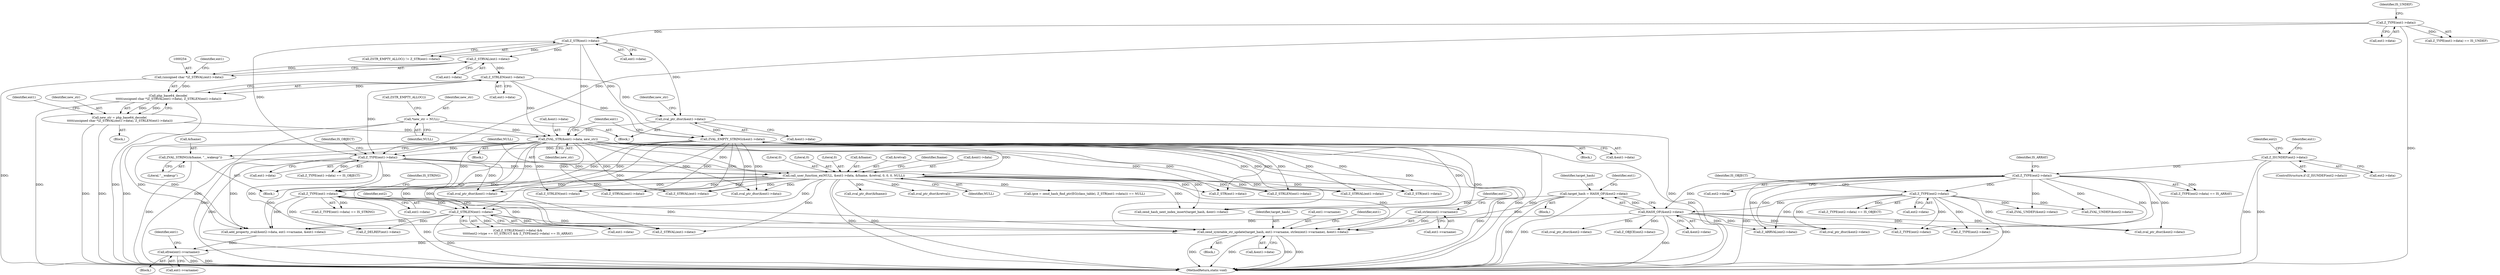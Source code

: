 digraph "0_php-src_8d2539fa0faf3f63e1d1e7635347c5b9e777d47b@pointer" {
"1000593" [label="(Call,zend_symtable_str_update(target_hash, ent1->varname, strlen(ent1->varname), &ent1->data))"];
"1000364" [label="(Call,target_hash = HASH_OF(&ent2->data))"];
"1000366" [label="(Call,HASH_OF(&ent2->data))"];
"1000352" [label="(Call,Z_TYPE(ent2->data))"];
"1000336" [label="(Call,Z_ISUNDEF(ent2->data))"];
"1000358" [label="(Call,Z_TYPE(ent2->data))"];
"1000598" [label="(Call,strlen(ent1->varname))"];
"1000279" [label="(Call,ZVAL_EMPTY_STRING(&ent1->data))"];
"1000259" [label="(Call,Z_STRLEN(ent1->data))"];
"1000255" [label="(Call,Z_STRVAL(ent1->data))"];
"1000245" [label="(Call,Z_STR(ent1->data))"];
"1000203" [label="(Call,Z_TYPE(ent1->data))"];
"1000263" [label="(Call,zval_ptr_dtor(&ent1->data))"];
"1000286" [label="(Call,Z_TYPE(ent1->data))"];
"1000271" [label="(Call,ZVAL_STR(&ent1->data, new_str))"];
"1000250" [label="(Call,new_str = php_base64_decode(\n \t\t\t\t\t(unsigned char *)Z_STRVAL(ent1->data), Z_STRLEN(ent1->data)))"];
"1000252" [label="(Call,php_base64_decode(\n \t\t\t\t\t(unsigned char *)Z_STRVAL(ent1->data), Z_STRLEN(ent1->data)))"];
"1000253" [label="(Call,(unsigned char *)Z_STRVAL(ent1->data))"];
"1000239" [label="(Call,*new_str = NULL)"];
"1000392" [label="(Call,Z_STRLEN(ent1->data))"];
"1000386" [label="(Call,Z_TYPE(ent1->data))"];
"1000298" [label="(Call,call_user_function_ex(NULL, &ent1->data, &fname, &retval, 0, 0, 0, NULL))"];
"1000294" [label="(Call,ZVAL_STRING(&fname, \"__wakeup\"))"];
"1000606" [label="(Call,efree(ent1->varname))"];
"1000246" [label="(Call,ent1->data)"];
"1000244" [label="(Call,ZSTR_EMPTY_ALLOC())"];
"1000354" [label="(Identifier,ent2)"];
"1000249" [label="(Block,)"];
"1000272" [label="(Call,&ent1->data)"];
"1000363" [label="(Block,)"];
"1000607" [label="(Call,ent1->varname)"];
"1000314" [label="(Identifier,fname)"];
"1000386" [label="(Call,Z_TYPE(ent1->data))"];
"1000251" [label="(Identifier,new_str)"];
"1000300" [label="(Call,&ent1->data)"];
"1000266" [label="(Identifier,ent1)"];
"1000571" [label="(Call,add_property_zval(&ent2->data, ent1->varname, &ent1->data))"];
"1000351" [label="(Call,Z_TYPE(ent2->data) == IS_ARRAY)"];
"1000239" [label="(Call,*new_str = NULL)"];
"1000280" [label="(Call,&ent1->data)"];
"1000513" [label="(Call,Z_ARRVAL(ent2->data))"];
"1000297" [label="(Literal,\"__wakeup\")"];
"1000276" [label="(Identifier,new_str)"];
"1000364" [label="(Call,target_hash = HASH_OF(&ent2->data))"];
"1000567" [label="(Call,Z_OBJCE(ent2->data))"];
"1000241" [label="(Identifier,NULL)"];
"1000393" [label="(Call,ent1->data)"];
"1000392" [label="(Call,Z_STRLEN(ent1->data))"];
"1000335" [label="(ControlStructure,if (Z_ISUNDEF(ent2->data)))"];
"1000385" [label="(Call,Z_TYPE(ent1->data) == IS_STRING)"];
"1000602" [label="(Call,&ent1->data)"];
"1000344" [label="(Identifier,ent1)"];
"1000259" [label="(Call,Z_STRLEN(ent1->data))"];
"1000391" [label="(Call,Z_STRLEN(ent1->data) &&\n\t\t\t\t\t\tent2->type == ST_STRUCT && Z_TYPE(ent2->data) == IS_ARRAY)"];
"1000375" [label="(Block,)"];
"1000261" [label="(Identifier,ent1)"];
"1000203" [label="(Call,Z_TYPE(ent1->data))"];
"1000312" [label="(Call,zval_ptr_dtor(&fname))"];
"1000240" [label="(Identifier,new_str)"];
"1000260" [label="(Call,ent1->data)"];
"1000252" [label="(Call,php_base64_decode(\n \t\t\t\t\t(unsigned char *)Z_STRVAL(ent1->data), Z_STRLEN(ent1->data)))"];
"1000608" [label="(Identifier,ent1)"];
"1000366" [label="(Call,HASH_OF(&ent2->data))"];
"1000298" [label="(Call,call_user_function_ex(NULL, &ent1->data, &fname, &retval, 0, 0, 0, NULL))"];
"1000473" [label="(Call,Z_STRVAL(ent1->data))"];
"1000207" [label="(Identifier,IS_UNDEF)"];
"1000341" [label="(Call,zval_ptr_dtor(&ent1->data))"];
"1000263" [label="(Call,zval_ptr_dtor(&ent1->data))"];
"1000204" [label="(Call,ent1->data)"];
"1000285" [label="(Call,Z_TYPE(ent1->data) == IS_OBJECT)"];
"1000593" [label="(Call,zend_symtable_str_update(target_hash, ent1->varname, strlen(ent1->varname), &ent1->data))"];
"1000269" [label="(Identifier,new_str)"];
"1000295" [label="(Call,&fname)"];
"1000255" [label="(Call,Z_STRVAL(ent1->data))"];
"1000256" [label="(Call,ent1->data)"];
"1000352" [label="(Call,Z_TYPE(ent2->data))"];
"1000279" [label="(Call,ZVAL_EMPTY_STRING(&ent1->data))"];
"1000612" [label="(Call,zend_hash_next_index_insert(target_hash, &ent1->data))"];
"1000459" [label="(Call,zval_ptr_dtor(&ent2->data))"];
"1000250" [label="(Call,new_str = php_base64_decode(\n \t\t\t\t\t(unsigned char *)Z_STRVAL(ent1->data), Z_STRLEN(ent1->data)))"];
"1000365" [label="(Identifier,target_hash)"];
"1000337" [label="(Call,ent2->data)"];
"1000336" [label="(Call,Z_ISUNDEF(ent2->data))"];
"1000373" [label="(Identifier,ent1)"];
"1000237" [label="(Block,)"];
"1000583" [label="(Call,Z_DELREF(ent1->data))"];
"1000315" [label="(Call,zval_ptr_dtor(&retval))"];
"1000553" [label="(Call,Z_TYPE(ent2->data))"];
"1000353" [label="(Call,ent2->data)"];
"1000504" [label="(Call,Z_STRVAL(ent1->data))"];
"1000545" [label="(Call,zval_ptr_dtor(&ent1->data))"];
"1000387" [label="(Call,ent1->data)"];
"1000253" [label="(Call,(unsigned char *)Z_STRVAL(ent1->data))"];
"1000619" [label="(Identifier,ent1)"];
"1000270" [label="(Block,)"];
"1000598" [label="(Call,strlen(ent1->varname))"];
"1000308" [label="(Literal,0)"];
"1000464" [label="(Call,ZVAL_UNDEF(&ent2->data))"];
"1000671" [label="(MethodReturn,static void)"];
"1000311" [label="(Identifier,NULL)"];
"1000356" [label="(Identifier,IS_ARRAY)"];
"1000357" [label="(Call,Z_TYPE(ent2->data) == IS_OBJECT)"];
"1000310" [label="(Literal,0)"];
"1000495" [label="(Call,ZVAL_UNDEF(&ent2->data))"];
"1000202" [label="(Call,Z_TYPE(ent1->data) == IS_UNDEF)"];
"1000309" [label="(Literal,0)"];
"1000287" [label="(Call,ent1->data)"];
"1000367" [label="(Call,&ent2->data)"];
"1000414" [label="(Call,Z_STRVAL(ent1->data))"];
"1000304" [label="(Call,&fname)"];
"1000604" [label="(Identifier,ent1)"];
"1000390" [label="(Identifier,IS_STRING)"];
"1000286" [label="(Call,Z_TYPE(ent1->data))"];
"1000403" [label="(Call,Z_TYPE(ent2->data))"];
"1000243" [label="(Call,ZSTR_EMPTY_ALLOC() != Z_STR(ent1->data))"];
"1000490" [label="(Call,zval_ptr_dtor(&ent2->data))"];
"1000299" [label="(Identifier,NULL)"];
"1000291" [label="(Block,)"];
"1000594" [label="(Identifier,target_hash)"];
"1000529" [label="(Call,Z_STRLEN(ent1->data))"];
"1000533" [label="(Call,zval_ptr_dtor(&ent2->data))"];
"1000399" [label="(Identifier,ent2)"];
"1000428" [label="(Call,(pce = zend_hash_find_ptr(EG(class_table), Z_STR(ent1->data))) == NULL)"];
"1000595" [label="(Call,ent1->varname)"];
"1000294" [label="(Call,ZVAL_STRING(&fname, \"__wakeup\"))"];
"1000359" [label="(Call,ent2->data)"];
"1000525" [label="(Call,Z_STRVAL(ent1->data))"];
"1000290" [label="(Identifier,IS_OBJECT)"];
"1000606" [label="(Call,efree(ent1->varname))"];
"1000271" [label="(Call,ZVAL_STR(&ent1->data, new_str))"];
"1000423" [label="(Call,Z_STR(ent1->data))"];
"1000306" [label="(Call,&retval)"];
"1000288" [label="(Identifier,ent1)"];
"1000592" [label="(Block,)"];
"1000264" [label="(Call,&ent1->data)"];
"1000278" [label="(Block,)"];
"1000599" [label="(Call,ent1->varname)"];
"1000245" [label="(Call,Z_STR(ent1->data))"];
"1000434" [label="(Call,Z_STR(ent1->data))"];
"1000418" [label="(Call,Z_STRLEN(ent1->data))"];
"1000362" [label="(Identifier,IS_OBJECT)"];
"1000358" [label="(Call,Z_TYPE(ent2->data))"];
"1000593" -> "1000592"  [label="AST: "];
"1000593" -> "1000602"  [label="CFG: "];
"1000594" -> "1000593"  [label="AST: "];
"1000595" -> "1000593"  [label="AST: "];
"1000598" -> "1000593"  [label="AST: "];
"1000602" -> "1000593"  [label="AST: "];
"1000608" -> "1000593"  [label="CFG: "];
"1000593" -> "1000671"  [label="DDG: "];
"1000593" -> "1000671"  [label="DDG: "];
"1000593" -> "1000671"  [label="DDG: "];
"1000593" -> "1000671"  [label="DDG: "];
"1000364" -> "1000593"  [label="DDG: "];
"1000598" -> "1000593"  [label="DDG: "];
"1000279" -> "1000593"  [label="DDG: "];
"1000286" -> "1000593"  [label="DDG: "];
"1000392" -> "1000593"  [label="DDG: "];
"1000386" -> "1000593"  [label="DDG: "];
"1000298" -> "1000593"  [label="DDG: "];
"1000271" -> "1000593"  [label="DDG: "];
"1000593" -> "1000606"  [label="DDG: "];
"1000364" -> "1000363"  [label="AST: "];
"1000364" -> "1000366"  [label="CFG: "];
"1000365" -> "1000364"  [label="AST: "];
"1000366" -> "1000364"  [label="AST: "];
"1000373" -> "1000364"  [label="CFG: "];
"1000364" -> "1000671"  [label="DDG: "];
"1000364" -> "1000671"  [label="DDG: "];
"1000366" -> "1000364"  [label="DDG: "];
"1000364" -> "1000612"  [label="DDG: "];
"1000366" -> "1000367"  [label="CFG: "];
"1000367" -> "1000366"  [label="AST: "];
"1000366" -> "1000671"  [label="DDG: "];
"1000352" -> "1000366"  [label="DDG: "];
"1000358" -> "1000366"  [label="DDG: "];
"1000366" -> "1000403"  [label="DDG: "];
"1000366" -> "1000459"  [label="DDG: "];
"1000366" -> "1000490"  [label="DDG: "];
"1000366" -> "1000513"  [label="DDG: "];
"1000366" -> "1000533"  [label="DDG: "];
"1000366" -> "1000553"  [label="DDG: "];
"1000366" -> "1000567"  [label="DDG: "];
"1000366" -> "1000571"  [label="DDG: "];
"1000352" -> "1000351"  [label="AST: "];
"1000352" -> "1000353"  [label="CFG: "];
"1000353" -> "1000352"  [label="AST: "];
"1000356" -> "1000352"  [label="CFG: "];
"1000352" -> "1000671"  [label="DDG: "];
"1000352" -> "1000351"  [label="DDG: "];
"1000336" -> "1000352"  [label="DDG: "];
"1000352" -> "1000358"  [label="DDG: "];
"1000352" -> "1000403"  [label="DDG: "];
"1000352" -> "1000459"  [label="DDG: "];
"1000352" -> "1000464"  [label="DDG: "];
"1000352" -> "1000490"  [label="DDG: "];
"1000352" -> "1000495"  [label="DDG: "];
"1000352" -> "1000513"  [label="DDG: "];
"1000352" -> "1000553"  [label="DDG: "];
"1000336" -> "1000335"  [label="AST: "];
"1000336" -> "1000337"  [label="CFG: "];
"1000337" -> "1000336"  [label="AST: "];
"1000344" -> "1000336"  [label="CFG: "];
"1000354" -> "1000336"  [label="CFG: "];
"1000336" -> "1000671"  [label="DDG: "];
"1000336" -> "1000671"  [label="DDG: "];
"1000358" -> "1000357"  [label="AST: "];
"1000358" -> "1000359"  [label="CFG: "];
"1000359" -> "1000358"  [label="AST: "];
"1000362" -> "1000358"  [label="CFG: "];
"1000358" -> "1000671"  [label="DDG: "];
"1000358" -> "1000357"  [label="DDG: "];
"1000358" -> "1000403"  [label="DDG: "];
"1000358" -> "1000459"  [label="DDG: "];
"1000358" -> "1000464"  [label="DDG: "];
"1000358" -> "1000490"  [label="DDG: "];
"1000358" -> "1000495"  [label="DDG: "];
"1000358" -> "1000513"  [label="DDG: "];
"1000358" -> "1000553"  [label="DDG: "];
"1000598" -> "1000599"  [label="CFG: "];
"1000599" -> "1000598"  [label="AST: "];
"1000604" -> "1000598"  [label="CFG: "];
"1000279" -> "1000278"  [label="AST: "];
"1000279" -> "1000280"  [label="CFG: "];
"1000280" -> "1000279"  [label="AST: "];
"1000288" -> "1000279"  [label="CFG: "];
"1000279" -> "1000671"  [label="DDG: "];
"1000279" -> "1000671"  [label="DDG: "];
"1000259" -> "1000279"  [label="DDG: "];
"1000263" -> "1000279"  [label="DDG: "];
"1000245" -> "1000279"  [label="DDG: "];
"1000279" -> "1000286"  [label="DDG: "];
"1000279" -> "1000298"  [label="DDG: "];
"1000279" -> "1000341"  [label="DDG: "];
"1000279" -> "1000386"  [label="DDG: "];
"1000279" -> "1000392"  [label="DDG: "];
"1000279" -> "1000414"  [label="DDG: "];
"1000279" -> "1000418"  [label="DDG: "];
"1000279" -> "1000423"  [label="DDG: "];
"1000279" -> "1000434"  [label="DDG: "];
"1000279" -> "1000473"  [label="DDG: "];
"1000279" -> "1000504"  [label="DDG: "];
"1000279" -> "1000525"  [label="DDG: "];
"1000279" -> "1000529"  [label="DDG: "];
"1000279" -> "1000545"  [label="DDG: "];
"1000279" -> "1000571"  [label="DDG: "];
"1000279" -> "1000612"  [label="DDG: "];
"1000259" -> "1000252"  [label="AST: "];
"1000259" -> "1000260"  [label="CFG: "];
"1000260" -> "1000259"  [label="AST: "];
"1000252" -> "1000259"  [label="CFG: "];
"1000259" -> "1000252"  [label="DDG: "];
"1000255" -> "1000259"  [label="DDG: "];
"1000259" -> "1000263"  [label="DDG: "];
"1000259" -> "1000271"  [label="DDG: "];
"1000259" -> "1000286"  [label="DDG: "];
"1000255" -> "1000253"  [label="AST: "];
"1000255" -> "1000256"  [label="CFG: "];
"1000256" -> "1000255"  [label="AST: "];
"1000253" -> "1000255"  [label="CFG: "];
"1000255" -> "1000253"  [label="DDG: "];
"1000245" -> "1000255"  [label="DDG: "];
"1000245" -> "1000243"  [label="AST: "];
"1000245" -> "1000246"  [label="CFG: "];
"1000246" -> "1000245"  [label="AST: "];
"1000243" -> "1000245"  [label="CFG: "];
"1000245" -> "1000243"  [label="DDG: "];
"1000203" -> "1000245"  [label="DDG: "];
"1000245" -> "1000263"  [label="DDG: "];
"1000245" -> "1000271"  [label="DDG: "];
"1000245" -> "1000286"  [label="DDG: "];
"1000203" -> "1000202"  [label="AST: "];
"1000203" -> "1000204"  [label="CFG: "];
"1000204" -> "1000203"  [label="AST: "];
"1000207" -> "1000203"  [label="CFG: "];
"1000203" -> "1000671"  [label="DDG: "];
"1000203" -> "1000202"  [label="DDG: "];
"1000203" -> "1000286"  [label="DDG: "];
"1000263" -> "1000237"  [label="AST: "];
"1000263" -> "1000264"  [label="CFG: "];
"1000264" -> "1000263"  [label="AST: "];
"1000269" -> "1000263"  [label="CFG: "];
"1000263" -> "1000671"  [label="DDG: "];
"1000263" -> "1000271"  [label="DDG: "];
"1000286" -> "1000285"  [label="AST: "];
"1000286" -> "1000287"  [label="CFG: "];
"1000287" -> "1000286"  [label="AST: "];
"1000290" -> "1000286"  [label="CFG: "];
"1000286" -> "1000671"  [label="DDG: "];
"1000286" -> "1000285"  [label="DDG: "];
"1000271" -> "1000286"  [label="DDG: "];
"1000286" -> "1000298"  [label="DDG: "];
"1000286" -> "1000341"  [label="DDG: "];
"1000286" -> "1000386"  [label="DDG: "];
"1000286" -> "1000414"  [label="DDG: "];
"1000286" -> "1000571"  [label="DDG: "];
"1000286" -> "1000583"  [label="DDG: "];
"1000286" -> "1000612"  [label="DDG: "];
"1000271" -> "1000270"  [label="AST: "];
"1000271" -> "1000276"  [label="CFG: "];
"1000272" -> "1000271"  [label="AST: "];
"1000276" -> "1000271"  [label="AST: "];
"1000288" -> "1000271"  [label="CFG: "];
"1000271" -> "1000671"  [label="DDG: "];
"1000271" -> "1000671"  [label="DDG: "];
"1000271" -> "1000671"  [label="DDG: "];
"1000250" -> "1000271"  [label="DDG: "];
"1000239" -> "1000271"  [label="DDG: "];
"1000271" -> "1000298"  [label="DDG: "];
"1000271" -> "1000341"  [label="DDG: "];
"1000271" -> "1000386"  [label="DDG: "];
"1000271" -> "1000392"  [label="DDG: "];
"1000271" -> "1000414"  [label="DDG: "];
"1000271" -> "1000418"  [label="DDG: "];
"1000271" -> "1000423"  [label="DDG: "];
"1000271" -> "1000434"  [label="DDG: "];
"1000271" -> "1000473"  [label="DDG: "];
"1000271" -> "1000504"  [label="DDG: "];
"1000271" -> "1000525"  [label="DDG: "];
"1000271" -> "1000529"  [label="DDG: "];
"1000271" -> "1000545"  [label="DDG: "];
"1000271" -> "1000571"  [label="DDG: "];
"1000271" -> "1000612"  [label="DDG: "];
"1000250" -> "1000249"  [label="AST: "];
"1000250" -> "1000252"  [label="CFG: "];
"1000251" -> "1000250"  [label="AST: "];
"1000252" -> "1000250"  [label="AST: "];
"1000266" -> "1000250"  [label="CFG: "];
"1000250" -> "1000671"  [label="DDG: "];
"1000250" -> "1000671"  [label="DDG: "];
"1000252" -> "1000250"  [label="DDG: "];
"1000252" -> "1000250"  [label="DDG: "];
"1000253" -> "1000252"  [label="AST: "];
"1000252" -> "1000671"  [label="DDG: "];
"1000252" -> "1000671"  [label="DDG: "];
"1000253" -> "1000252"  [label="DDG: "];
"1000254" -> "1000253"  [label="AST: "];
"1000261" -> "1000253"  [label="CFG: "];
"1000253" -> "1000671"  [label="DDG: "];
"1000239" -> "1000237"  [label="AST: "];
"1000239" -> "1000241"  [label="CFG: "];
"1000240" -> "1000239"  [label="AST: "];
"1000241" -> "1000239"  [label="AST: "];
"1000244" -> "1000239"  [label="CFG: "];
"1000239" -> "1000671"  [label="DDG: "];
"1000239" -> "1000671"  [label="DDG: "];
"1000392" -> "1000391"  [label="AST: "];
"1000392" -> "1000393"  [label="CFG: "];
"1000393" -> "1000392"  [label="AST: "];
"1000399" -> "1000392"  [label="CFG: "];
"1000391" -> "1000392"  [label="CFG: "];
"1000392" -> "1000671"  [label="DDG: "];
"1000392" -> "1000391"  [label="DDG: "];
"1000386" -> "1000392"  [label="DDG: "];
"1000298" -> "1000392"  [label="DDG: "];
"1000392" -> "1000414"  [label="DDG: "];
"1000392" -> "1000571"  [label="DDG: "];
"1000392" -> "1000583"  [label="DDG: "];
"1000386" -> "1000385"  [label="AST: "];
"1000386" -> "1000387"  [label="CFG: "];
"1000387" -> "1000386"  [label="AST: "];
"1000390" -> "1000386"  [label="CFG: "];
"1000386" -> "1000671"  [label="DDG: "];
"1000386" -> "1000385"  [label="DDG: "];
"1000298" -> "1000386"  [label="DDG: "];
"1000386" -> "1000414"  [label="DDG: "];
"1000386" -> "1000571"  [label="DDG: "];
"1000386" -> "1000583"  [label="DDG: "];
"1000298" -> "1000291"  [label="AST: "];
"1000298" -> "1000311"  [label="CFG: "];
"1000299" -> "1000298"  [label="AST: "];
"1000300" -> "1000298"  [label="AST: "];
"1000304" -> "1000298"  [label="AST: "];
"1000306" -> "1000298"  [label="AST: "];
"1000308" -> "1000298"  [label="AST: "];
"1000309" -> "1000298"  [label="AST: "];
"1000310" -> "1000298"  [label="AST: "];
"1000311" -> "1000298"  [label="AST: "];
"1000314" -> "1000298"  [label="CFG: "];
"1000298" -> "1000671"  [label="DDG: "];
"1000298" -> "1000671"  [label="DDG: "];
"1000298" -> "1000671"  [label="DDG: "];
"1000294" -> "1000298"  [label="DDG: "];
"1000298" -> "1000312"  [label="DDG: "];
"1000298" -> "1000315"  [label="DDG: "];
"1000298" -> "1000341"  [label="DDG: "];
"1000298" -> "1000414"  [label="DDG: "];
"1000298" -> "1000418"  [label="DDG: "];
"1000298" -> "1000423"  [label="DDG: "];
"1000298" -> "1000434"  [label="DDG: "];
"1000298" -> "1000428"  [label="DDG: "];
"1000298" -> "1000473"  [label="DDG: "];
"1000298" -> "1000504"  [label="DDG: "];
"1000298" -> "1000525"  [label="DDG: "];
"1000298" -> "1000529"  [label="DDG: "];
"1000298" -> "1000545"  [label="DDG: "];
"1000298" -> "1000571"  [label="DDG: "];
"1000298" -> "1000612"  [label="DDG: "];
"1000294" -> "1000291"  [label="AST: "];
"1000294" -> "1000297"  [label="CFG: "];
"1000295" -> "1000294"  [label="AST: "];
"1000297" -> "1000294"  [label="AST: "];
"1000299" -> "1000294"  [label="CFG: "];
"1000294" -> "1000671"  [label="DDG: "];
"1000606" -> "1000375"  [label="AST: "];
"1000606" -> "1000607"  [label="CFG: "];
"1000607" -> "1000606"  [label="AST: "];
"1000619" -> "1000606"  [label="CFG: "];
"1000606" -> "1000671"  [label="DDG: "];
"1000606" -> "1000671"  [label="DDG: "];
"1000571" -> "1000606"  [label="DDG: "];
}
